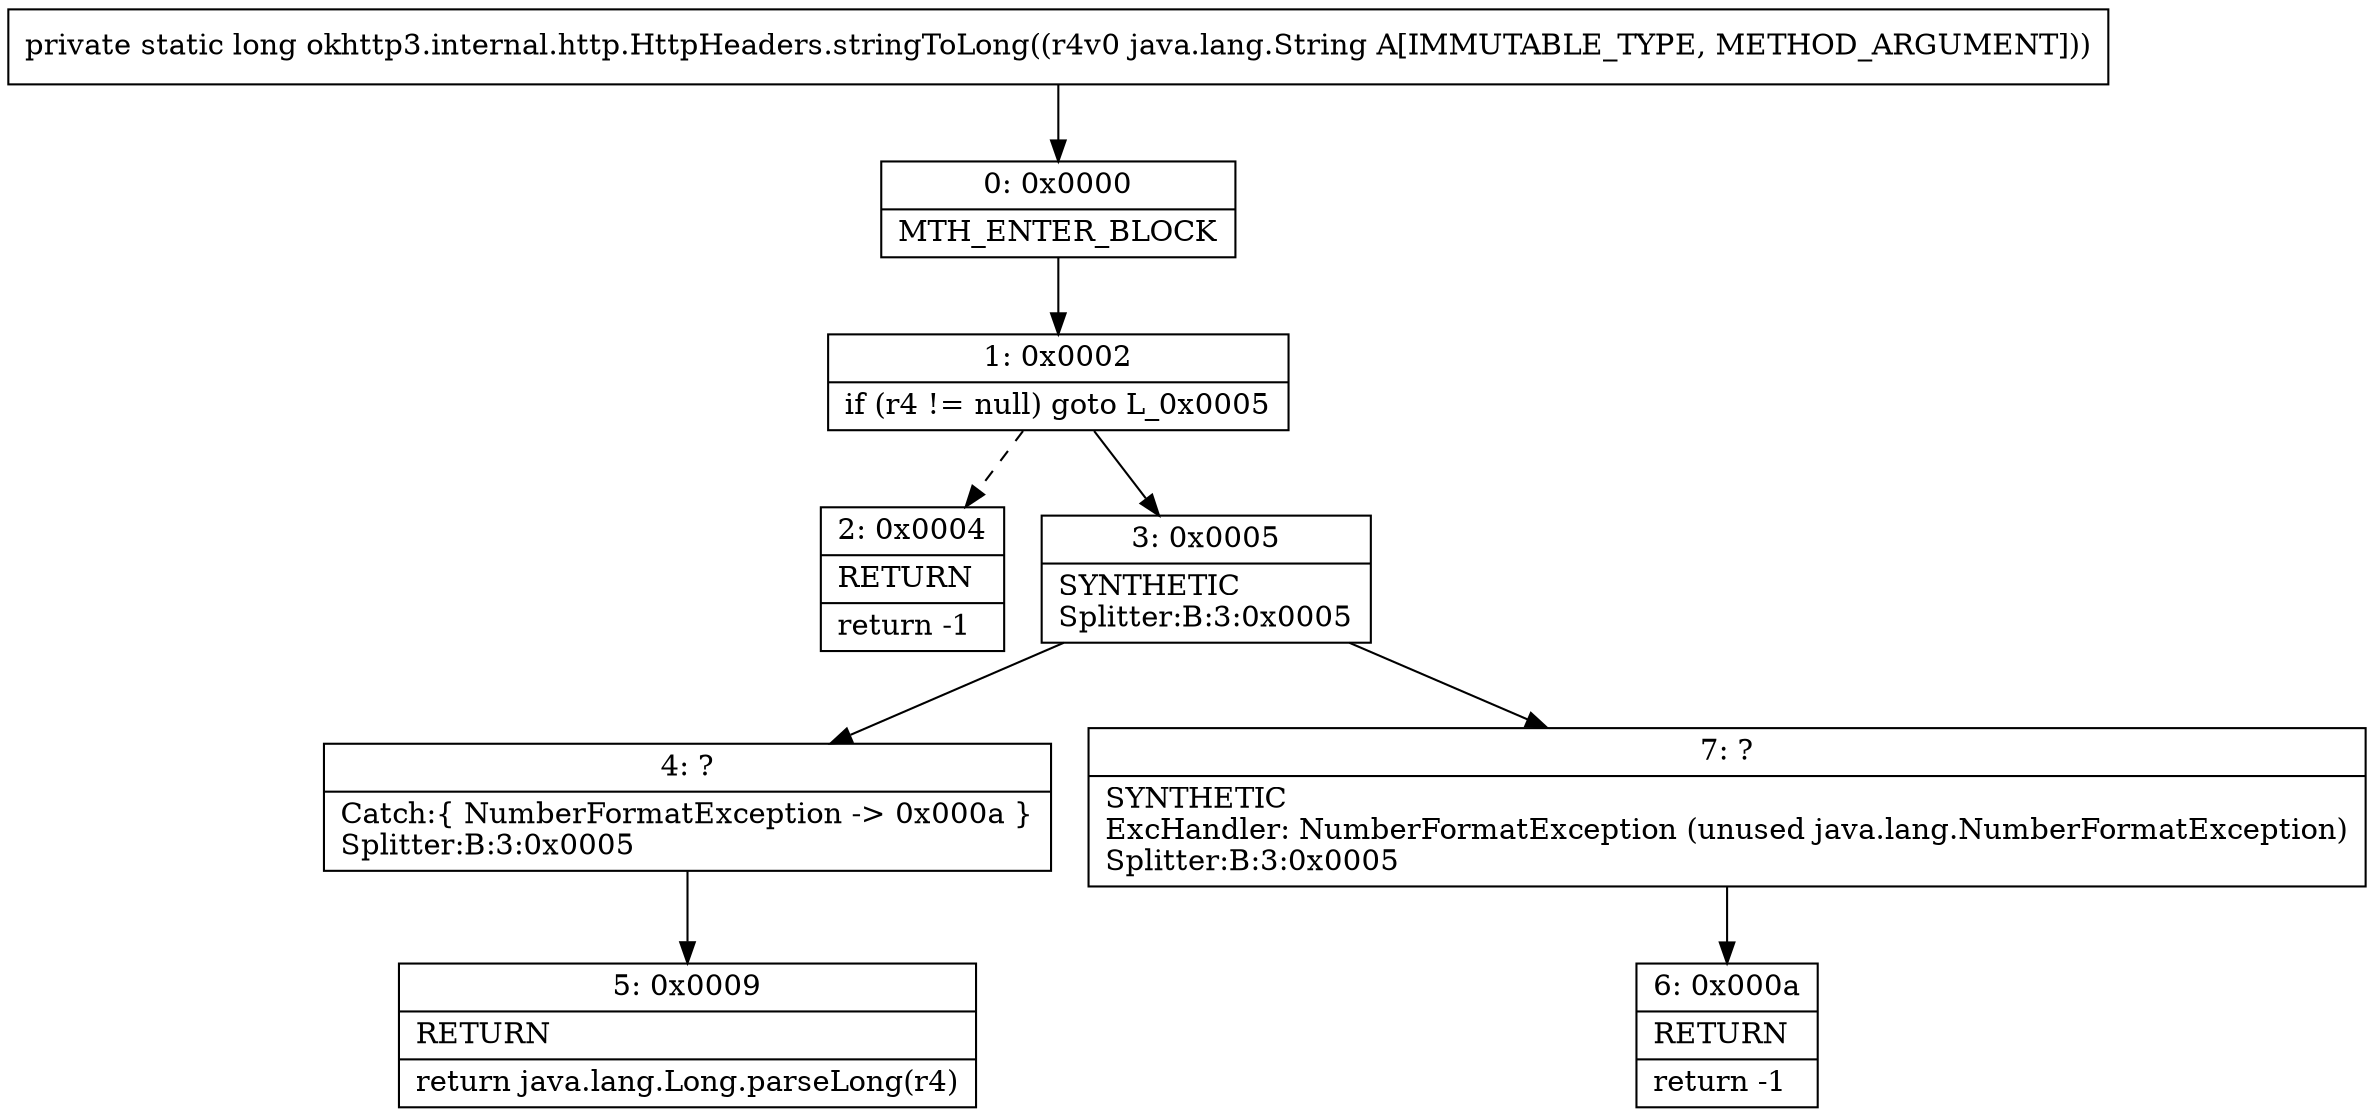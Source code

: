 digraph "CFG forokhttp3.internal.http.HttpHeaders.stringToLong(Ljava\/lang\/String;)J" {
Node_0 [shape=record,label="{0\:\ 0x0000|MTH_ENTER_BLOCK\l}"];
Node_1 [shape=record,label="{1\:\ 0x0002|if (r4 != null) goto L_0x0005\l}"];
Node_2 [shape=record,label="{2\:\ 0x0004|RETURN\l|return \-1\l}"];
Node_3 [shape=record,label="{3\:\ 0x0005|SYNTHETIC\lSplitter:B:3:0x0005\l}"];
Node_4 [shape=record,label="{4\:\ ?|Catch:\{ NumberFormatException \-\> 0x000a \}\lSplitter:B:3:0x0005\l}"];
Node_5 [shape=record,label="{5\:\ 0x0009|RETURN\l|return java.lang.Long.parseLong(r4)\l}"];
Node_6 [shape=record,label="{6\:\ 0x000a|RETURN\l|return \-1\l}"];
Node_7 [shape=record,label="{7\:\ ?|SYNTHETIC\lExcHandler: NumberFormatException (unused java.lang.NumberFormatException)\lSplitter:B:3:0x0005\l}"];
MethodNode[shape=record,label="{private static long okhttp3.internal.http.HttpHeaders.stringToLong((r4v0 java.lang.String A[IMMUTABLE_TYPE, METHOD_ARGUMENT])) }"];
MethodNode -> Node_0;
Node_0 -> Node_1;
Node_1 -> Node_2[style=dashed];
Node_1 -> Node_3;
Node_3 -> Node_4;
Node_3 -> Node_7;
Node_4 -> Node_5;
Node_7 -> Node_6;
}


